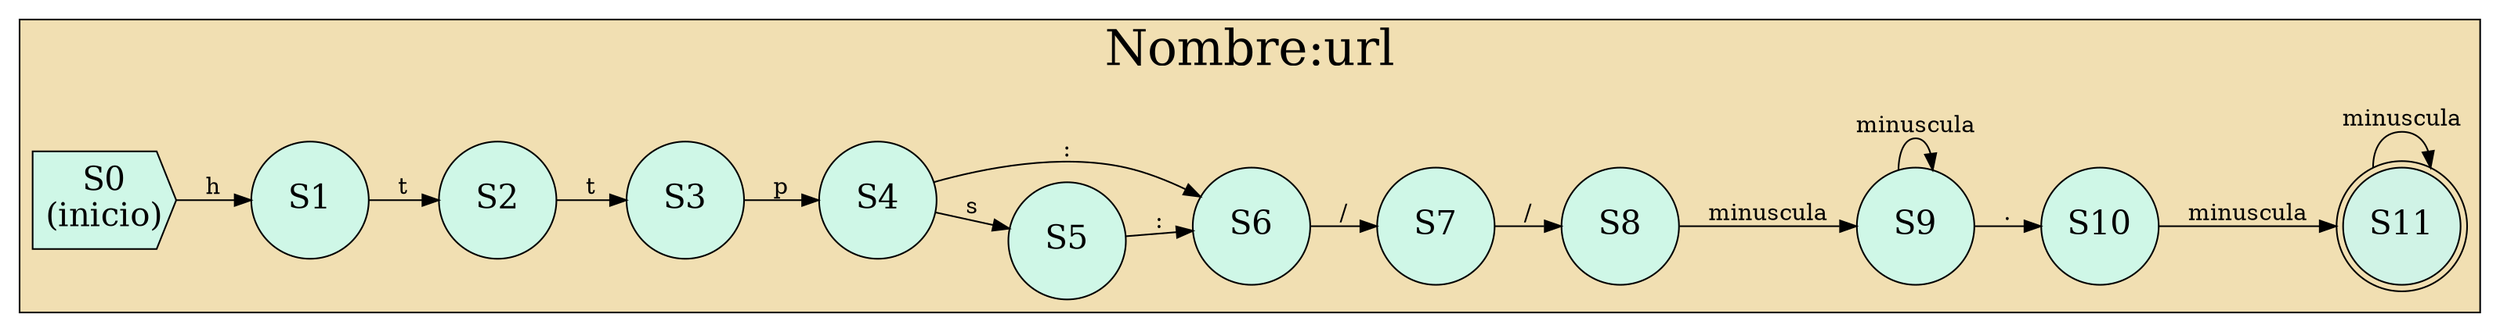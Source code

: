 digraph Patron{ 

    rankdir = LR
    layout = dot
    node[shape = circle, width = 1, height = 1]; 
    subgraph Cluster_A{ 
    label = "Nombre:url"   
    fontcolor ="black" 
    fontsize = 30 
    bgcolor ="#F1DFB2" 
	nodeS3[label = "S3" fontcolor = "#000000" fontsize = 20 fillcolor = "#CFF7E7" style = filled]; 
	nodeS4[label = "S4" fontcolor = "#000000" fontsize = 20 fillcolor = "#CFF7E7" style = filled]; 
	nodeS5[label = "S5" fontcolor = "#000000" fontsize = 20 fillcolor = "#CFF7E7" style = filled]; 
    nodeS11[label = "S11" fontcolor = "#000000" fontsize = 20 fillcolor = "#D0F3E6" style = filled shape = doublecircle]; 
	nodeS6[label = "S6" fontcolor = "#000000" fontsize = 20 fillcolor = "#CFF7E7" style = filled]; 
	nodeS10[label = "S10" fontcolor = "#000000" fontsize = 20 fillcolor = "#CFF7E7" style = filled]; 
	nodeS7[label = "S7" fontcolor = "#000000" fontsize = 20 fillcolor = "#CFF7E7" style = filled]; 
	nodeS8[label = "S8" fontcolor = "#000000" fontsize = 20 fillcolor = "#CFF7E7" style = filled]; 
	nodeS9[label = "S9" fontcolor = "#000000" fontsize = 20 fillcolor = "#CFF7E7" style = filled]; 
    nodeS0[label = "S0
(inicio)" fontcolor = "#000000" fontsize = 20 fillcolor = "#CFF7E7" style = filled shape = cds]; 
	nodeS1[label = "S1" fontcolor = "#000000" fontsize = 20 fillcolor = "#CFF7E7" style = filled]; 
	nodeS2[label = "S2" fontcolor = "#000000" fontsize = 20 fillcolor = "#CFF7E7" style = filled]; 
    nodeS3->nodeS4[label = p]
    nodeS4->nodeS5[label = s]
    nodeS4->nodeS6[label = "\:"]
    nodeS5->nodeS6[label = "\:"]
    nodeS11->nodeS11[label = minuscula]
    nodeS6->nodeS7[label = "\/"]
    nodeS10->nodeS11[label = minuscula]
    nodeS7->nodeS8[label = "\/"]
    nodeS8->nodeS9[label = minuscula]
    nodeS9->nodeS9[label = minuscula]
    nodeS9->nodeS10[label = "\."]
    nodeS0->nodeS1[label = h]
    nodeS1->nodeS2[label = t]
    nodeS2->nodeS3[label = t]

    } 

}
